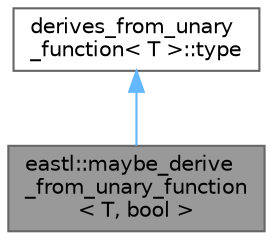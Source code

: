 digraph "eastl::maybe_derive_from_unary_function&lt; T, bool &gt;"
{
 // LATEX_PDF_SIZE
  bgcolor="transparent";
  edge [fontname=Helvetica,fontsize=10,labelfontname=Helvetica,labelfontsize=10];
  node [fontname=Helvetica,fontsize=10,shape=box,height=0.2,width=0.4];
  Node1 [id="Node000001",label="eastl::maybe_derive\l_from_unary_function\l\< T, bool \>",height=0.2,width=0.4,color="gray40", fillcolor="grey60", style="filled", fontcolor="black",tooltip=" "];
  Node2 -> Node1 [id="edge1_Node000001_Node000002",dir="back",color="steelblue1",style="solid",tooltip=" "];
  Node2 [id="Node000002",label="derives_from_unary\l_function\< T \>::type",height=0.2,width=0.4,color="gray40", fillcolor="white", style="filled",tooltip=" "];
}
